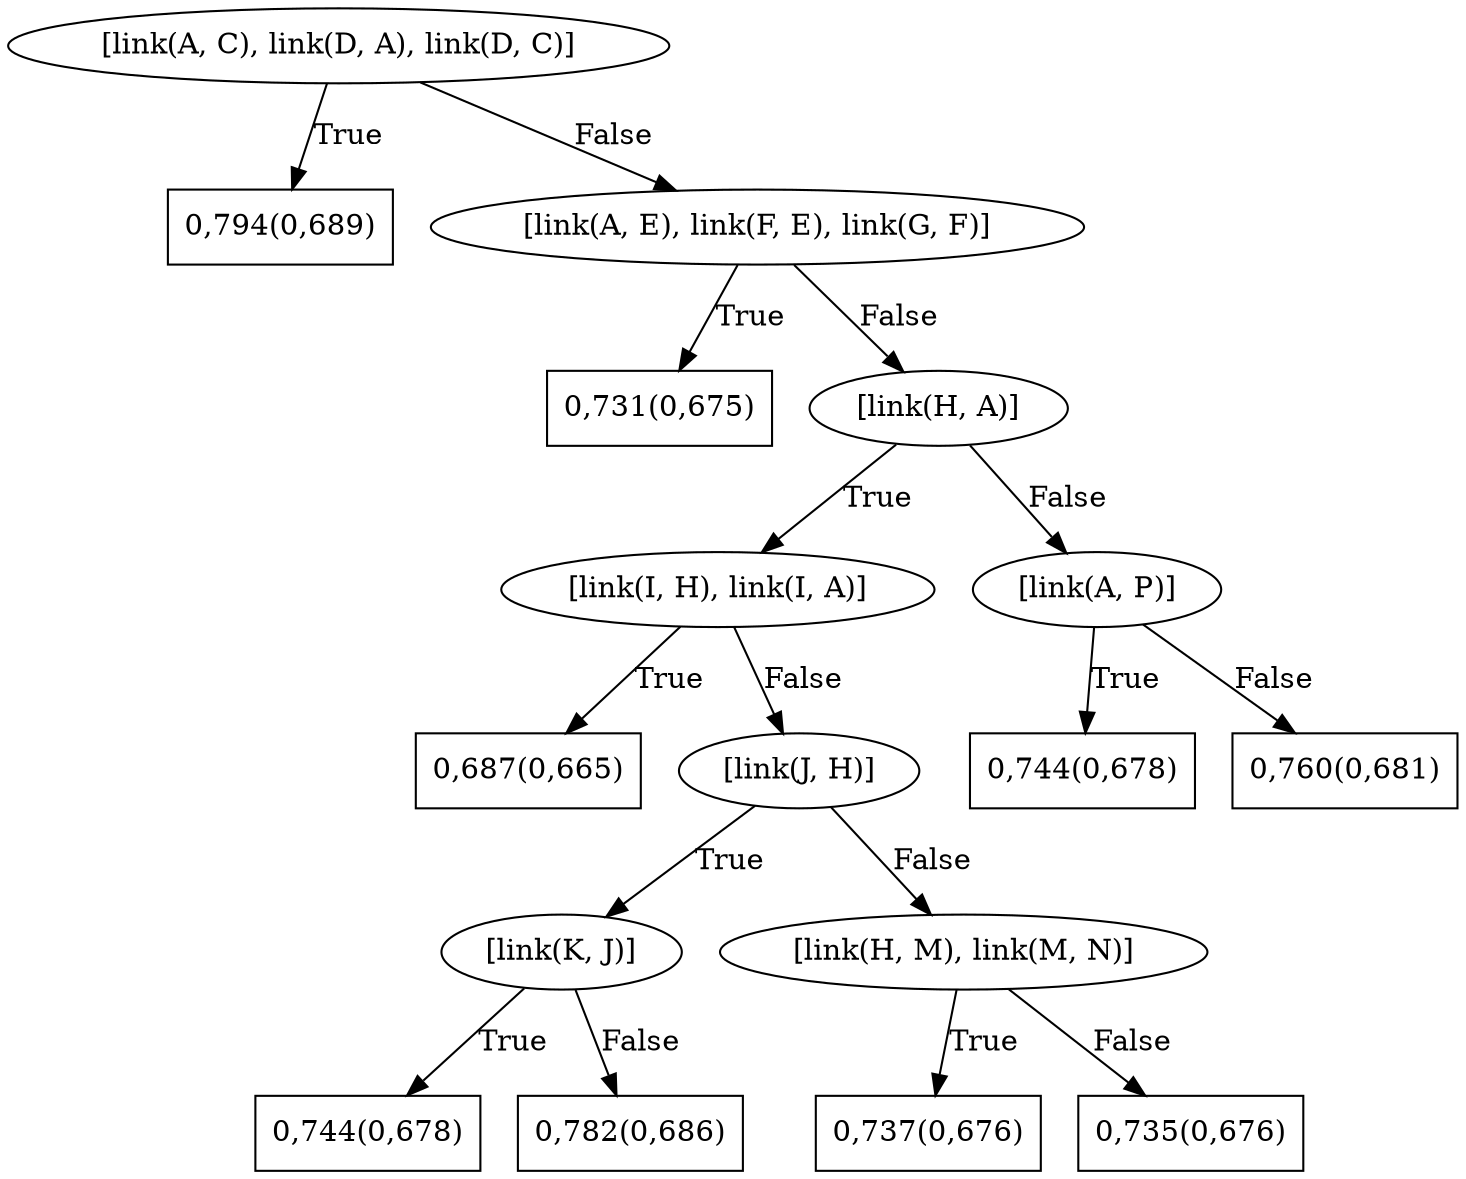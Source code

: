 digraph G{ 
1[label = "[link(A, C), link(D, A), link(D, C)]"];
1 -> 2[label="True"];
1 -> 3[label="False"];
2[shape = box,label = "0,794(0,689)"];
3[label = "[link(A, E), link(F, E), link(G, F)]"];
3 -> 4[label="True"];
3 -> 5[label="False"];
4[shape = box,label = "0,731(0,675)"];
5[label = "[link(H, A)]"];
5 -> 6[label="True"];
5 -> 7[label="False"];
6[label = "[link(I, H), link(I, A)]"];
6 -> 8[label="True"];
6 -> 9[label="False"];
8[shape = box,label = "0,687(0,665)"];
9[label = "[link(J, H)]"];
9 -> 10[label="True"];
9 -> 11[label="False"];
10[label = "[link(K, J)]"];
10 -> 12[label="True"];
10 -> 13[label="False"];
12[shape = box,label = "0,744(0,678)"];
13[shape = box,label = "0,782(0,686)"];
11[label = "[link(H, M), link(M, N)]"];
11 -> 14[label="True"];
11 -> 15[label="False"];
14[shape = box,label = "0,737(0,676)"];
15[shape = box,label = "0,735(0,676)"];
7[label = "[link(A, P)]"];
7 -> 16[label="True"];
7 -> 17[label="False"];
16[shape = box,label = "0,744(0,678)"];
17[shape = box,label = "0,760(0,681)"];
}
